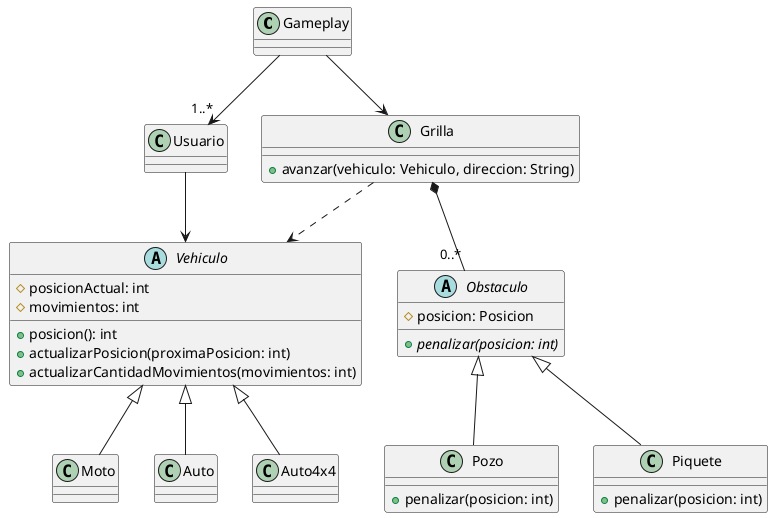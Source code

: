 @startuml

class Gameplay {}

class Grilla {
    + avanzar(vehiculo: Vehiculo, direccion: String)
}

class Usuario {}

abstract class Vehiculo {
    # posicionActual: int
    # movimientos: int
    + posicion(): int
    + actualizarPosicion(proximaPosicion: int)
    + actualizarCantidadMovimientos(movimientos: int)
}

class Moto {}

abstract class Obstaculo {
    # posicion: Posicion
    + {abstract} penalizar(posicion: int)
}

class Pozo {
    + penalizar(posicion: int)
}

class Piquete {
    + penalizar(posicion: int)
}

Gameplay --> Grilla
Usuario --> Vehiculo

Gameplay --> "1..*" Usuario
Grilla ..> Vehiculo
Grilla *-- "0..*" Obstaculo
Vehiculo <|-- Moto
Vehiculo <|-- Auto
Vehiculo <|-- Auto4x4

Obstaculo <|-- Pozo
Obstaculo <|-- Piquete

@enduml